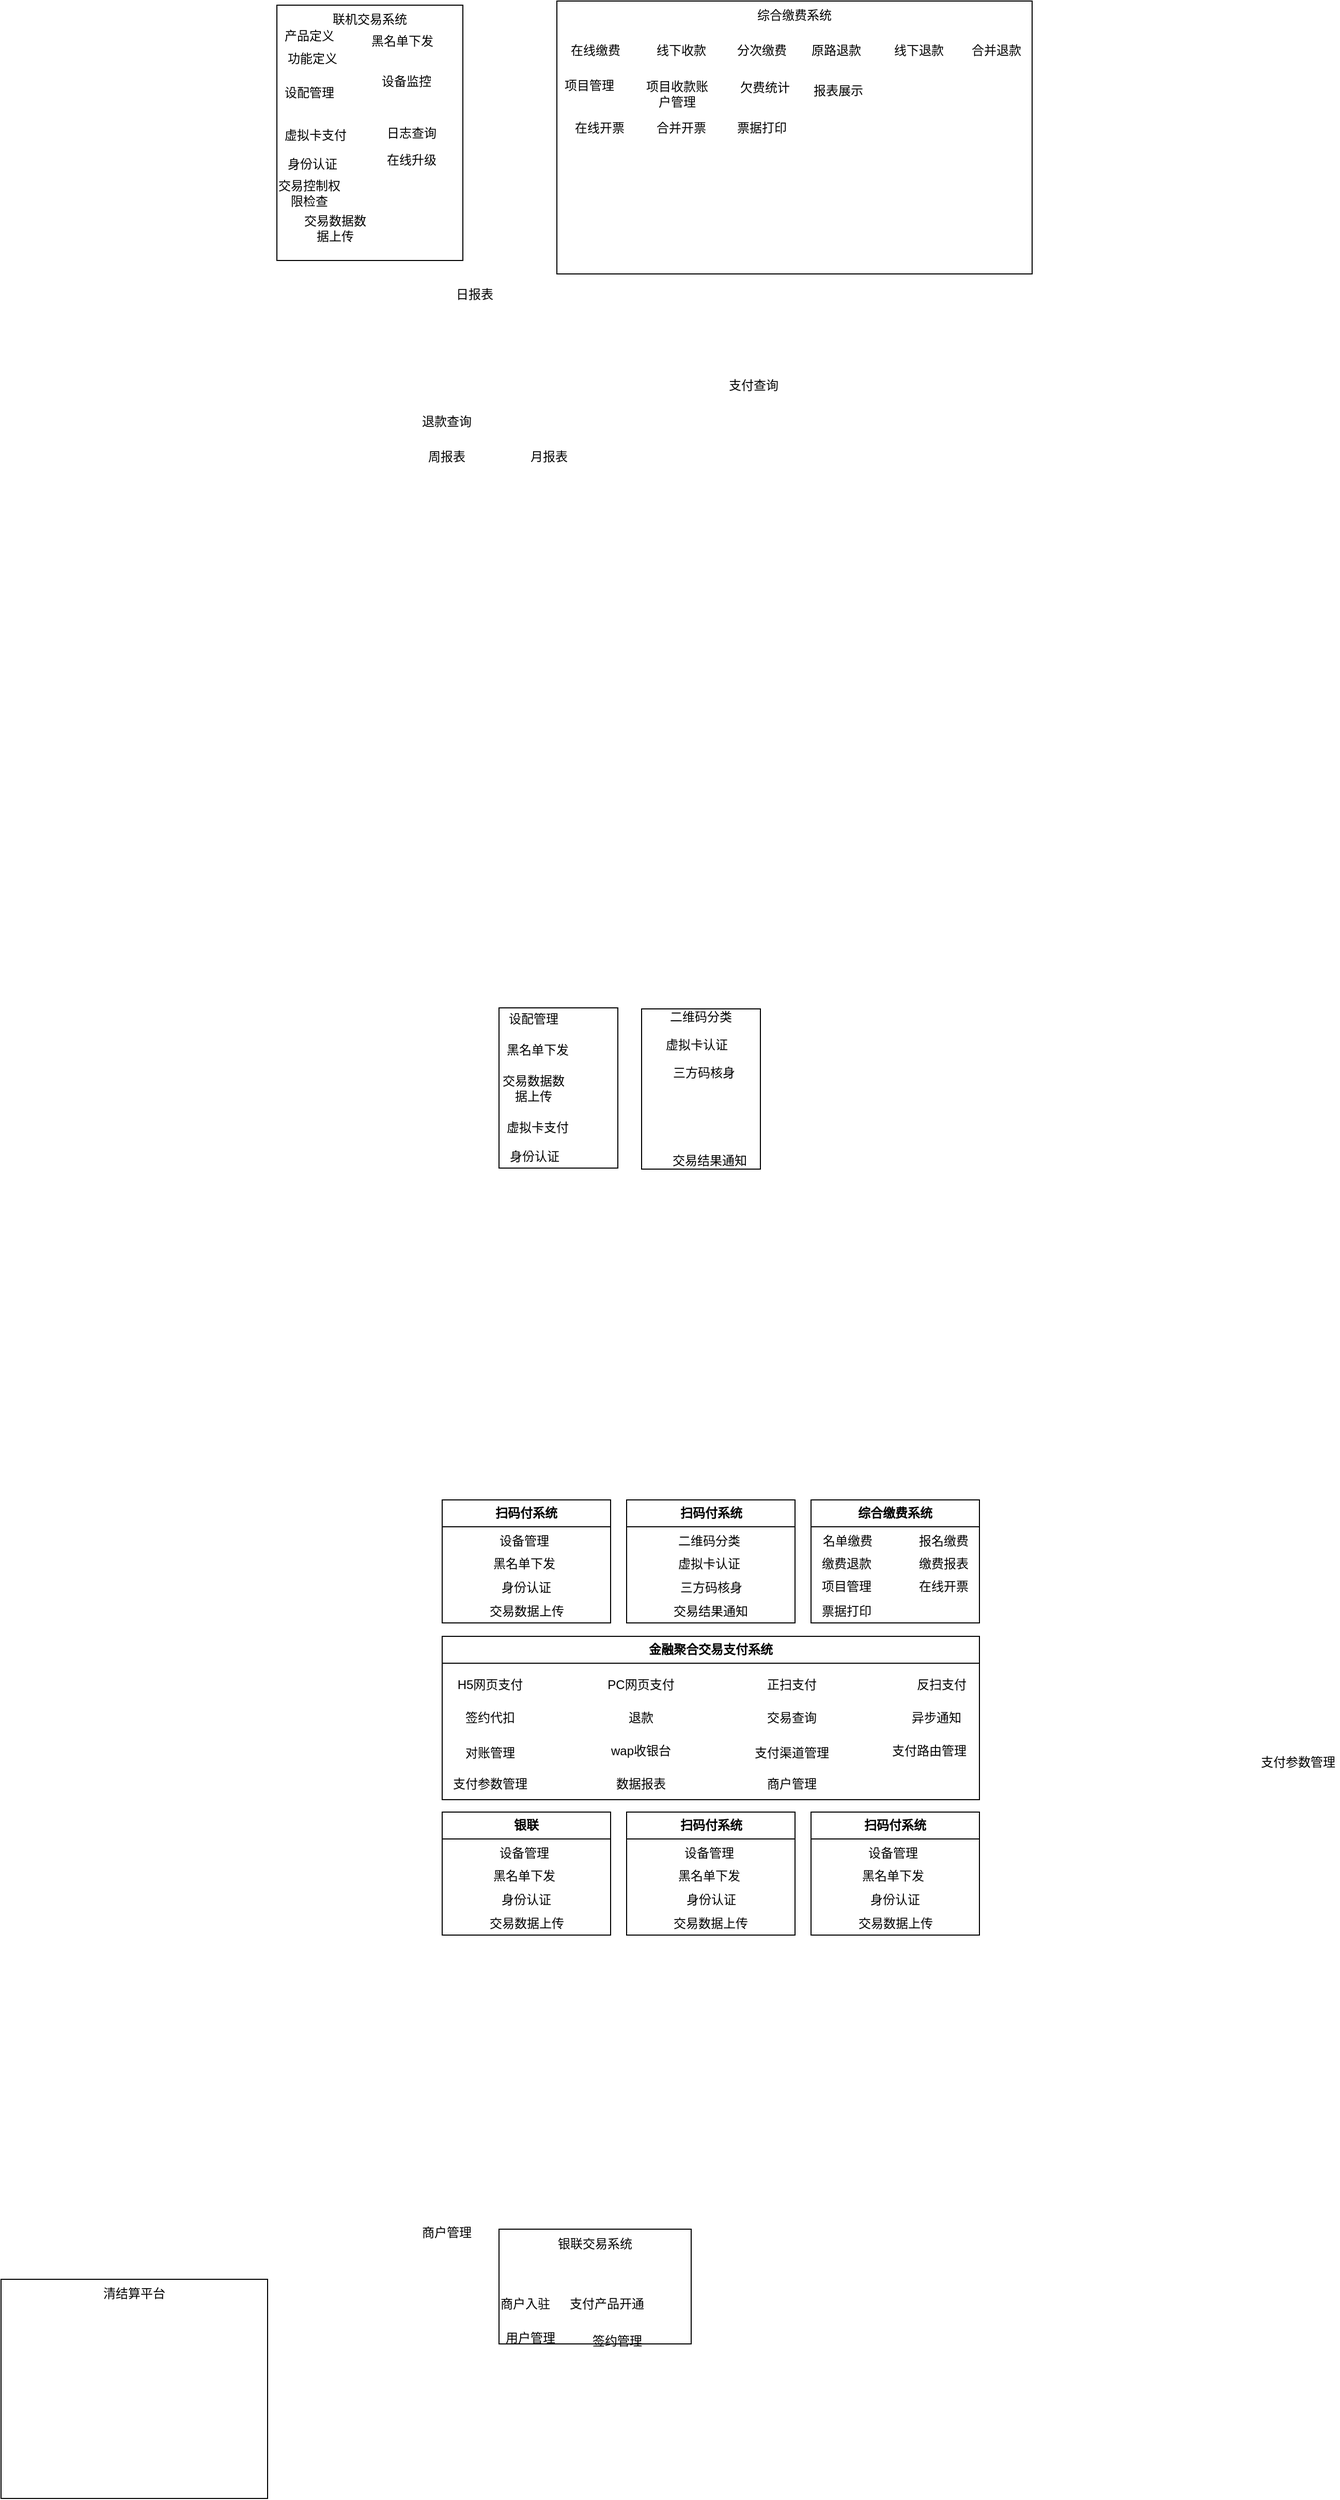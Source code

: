 <mxfile version="13.9.9" type="github">
  <diagram id="DybgV2dMm-oK95CopPqm" name="Page-1">
    <mxGraphModel dx="1752" dy="2850" grid="0" gridSize="10" guides="1" tooltips="1" connect="1" arrows="1" fold="1" page="1" pageScale="1" pageWidth="827" pageHeight="1169" math="0" shadow="0">
      <root>
        <mxCell id="0" />
        <mxCell id="1" parent="0" />
        <mxCell id="xwB1ckmhTEfTMpIk9fc6-127" value="" style="rounded=0;whiteSpace=wrap;html=1;verticalAlign=top;" vertex="1" parent="1">
          <mxGeometry x="434" y="-411" width="115" height="155" as="geometry" />
        </mxCell>
        <mxCell id="T4yJkQ8KHL0_IrTnyPtb-1" value="联机交易系统" style="rounded=0;whiteSpace=wrap;html=1;verticalAlign=top;" parent="1" vertex="1">
          <mxGeometry x="81" y="-1382" width="180" height="247" as="geometry" />
        </mxCell>
        <mxCell id="T4yJkQ8KHL0_IrTnyPtb-2" value="" style="rounded=0;whiteSpace=wrap;html=1;verticalAlign=top;" parent="1" vertex="1">
          <mxGeometry x="241" y="222" width="520" height="132" as="geometry" />
        </mxCell>
        <mxCell id="T4yJkQ8KHL0_IrTnyPtb-3" value="H5网页支付" style="text;html=1;strokeColor=none;fillColor=none;align=center;verticalAlign=middle;whiteSpace=wrap;rounded=0;" parent="1" vertex="1">
          <mxGeometry x="253" y="233" width="69" height="19" as="geometry" />
        </mxCell>
        <mxCell id="xwB1ckmhTEfTMpIk9fc6-2" value="PC网页支付" style="text;html=1;strokeColor=none;fillColor=none;align=center;verticalAlign=middle;whiteSpace=wrap;rounded=0;" vertex="1" parent="1">
          <mxGeometry x="399" y="233" width="69" height="19" as="geometry" />
        </mxCell>
        <mxCell id="xwB1ckmhTEfTMpIk9fc6-3" value="正扫支付" style="text;html=1;strokeColor=none;fillColor=none;align=center;verticalAlign=middle;whiteSpace=wrap;rounded=0;" vertex="1" parent="1">
          <mxGeometry x="545" y="233" width="69" height="19" as="geometry" />
        </mxCell>
        <mxCell id="xwB1ckmhTEfTMpIk9fc6-6" value="wap收银台" style="text;html=1;strokeColor=none;fillColor=none;align=center;verticalAlign=middle;whiteSpace=wrap;rounded=0;" vertex="1" parent="1">
          <mxGeometry x="399" y="297" width="69" height="19" as="geometry" />
        </mxCell>
        <mxCell id="xwB1ckmhTEfTMpIk9fc6-7" value="支付渠道管理" style="text;html=1;strokeColor=none;fillColor=none;align=center;verticalAlign=middle;whiteSpace=wrap;rounded=0;" vertex="1" parent="1">
          <mxGeometry x="540" y="297" width="79" height="23" as="geometry" />
        </mxCell>
        <mxCell id="xwB1ckmhTEfTMpIk9fc6-8" value="对账管理" style="text;html=1;strokeColor=none;fillColor=none;align=center;verticalAlign=middle;whiteSpace=wrap;rounded=0;" vertex="1" parent="1">
          <mxGeometry x="248" y="299" width="79" height="19" as="geometry" />
        </mxCell>
        <mxCell id="xwB1ckmhTEfTMpIk9fc6-9" value="异步通知" style="text;html=1;strokeColor=none;fillColor=none;align=center;verticalAlign=middle;whiteSpace=wrap;rounded=0;" vertex="1" parent="1">
          <mxGeometry x="679.5" y="265" width="79" height="19" as="geometry" />
        </mxCell>
        <mxCell id="xwB1ckmhTEfTMpIk9fc6-10" value="商户管理" style="text;html=1;strokeColor=none;fillColor=none;align=center;verticalAlign=middle;whiteSpace=wrap;rounded=0;" vertex="1" parent="1">
          <mxGeometry x="540" y="329" width="79" height="19" as="geometry" />
        </mxCell>
        <mxCell id="xwB1ckmhTEfTMpIk9fc6-11" value="综合缴费系统" style="rounded=0;whiteSpace=wrap;html=1;verticalAlign=top;" vertex="1" parent="1">
          <mxGeometry x="352" y="-1386" width="460" height="264" as="geometry" />
        </mxCell>
        <mxCell id="xwB1ckmhTEfTMpIk9fc6-26" value="在线开票" style="text;html=1;strokeColor=none;fillColor=none;align=center;verticalAlign=middle;whiteSpace=wrap;rounded=0;" vertex="1" parent="1">
          <mxGeometry x="359" y="-1273" width="69" height="19" as="geometry" />
        </mxCell>
        <mxCell id="xwB1ckmhTEfTMpIk9fc6-27" value="合并开票" style="text;html=1;strokeColor=none;fillColor=none;align=center;verticalAlign=middle;whiteSpace=wrap;rounded=0;" vertex="1" parent="1">
          <mxGeometry x="438" y="-1273" width="69" height="19" as="geometry" />
        </mxCell>
        <mxCell id="xwB1ckmhTEfTMpIk9fc6-30" value="原路退款" style="text;html=1;strokeColor=none;fillColor=none;align=center;verticalAlign=middle;whiteSpace=wrap;rounded=0;" vertex="1" parent="1">
          <mxGeometry x="588" y="-1348" width="69" height="19" as="geometry" />
        </mxCell>
        <mxCell id="xwB1ckmhTEfTMpIk9fc6-32" value="合并退款" style="text;html=1;strokeColor=none;fillColor=none;align=center;verticalAlign=middle;whiteSpace=wrap;rounded=0;" vertex="1" parent="1">
          <mxGeometry x="743" y="-1348" width="69" height="19" as="geometry" />
        </mxCell>
        <mxCell id="xwB1ckmhTEfTMpIk9fc6-34" value="项目管理" style="text;html=1;strokeColor=none;fillColor=none;align=center;verticalAlign=middle;whiteSpace=wrap;rounded=0;" vertex="1" parent="1">
          <mxGeometry x="349" y="-1314" width="69" height="19" as="geometry" />
        </mxCell>
        <mxCell id="xwB1ckmhTEfTMpIk9fc6-35" value="项目收款账户管理" style="text;html=1;strokeColor=none;fillColor=none;align=center;verticalAlign=middle;whiteSpace=wrap;rounded=0;" vertex="1" parent="1">
          <mxGeometry x="433.5" y="-1306" width="69" height="19" as="geometry" />
        </mxCell>
        <mxCell id="xwB1ckmhTEfTMpIk9fc6-37" value="分次缴费" style="text;html=1;strokeColor=none;fillColor=none;align=center;verticalAlign=middle;whiteSpace=wrap;rounded=0;" vertex="1" parent="1">
          <mxGeometry x="516" y="-1348" width="69" height="19" as="geometry" />
        </mxCell>
        <mxCell id="xwB1ckmhTEfTMpIk9fc6-38" value="欠费统计" style="text;html=1;strokeColor=none;fillColor=none;align=center;verticalAlign=middle;whiteSpace=wrap;rounded=0;" vertex="1" parent="1">
          <mxGeometry x="519" y="-1312" width="69" height="19" as="geometry" />
        </mxCell>
        <mxCell id="xwB1ckmhTEfTMpIk9fc6-41" value="银联交易系统" style="rounded=0;whiteSpace=wrap;html=1;verticalAlign=top;" vertex="1" parent="1">
          <mxGeometry x="296" y="769.5" width="186" height="111" as="geometry" />
        </mxCell>
        <mxCell id="xwB1ckmhTEfTMpIk9fc6-42" value="商户入驻" style="text;html=1;strokeColor=none;fillColor=none;align=center;verticalAlign=middle;whiteSpace=wrap;rounded=0;" vertex="1" parent="1">
          <mxGeometry x="282" y="832.5" width="79" height="19" as="geometry" />
        </mxCell>
        <mxCell id="xwB1ckmhTEfTMpIk9fc6-43" value="支付产品开通" style="text;html=1;strokeColor=none;fillColor=none;align=center;verticalAlign=middle;whiteSpace=wrap;rounded=0;" vertex="1" parent="1">
          <mxGeometry x="361" y="832.5" width="79" height="19" as="geometry" />
        </mxCell>
        <mxCell id="xwB1ckmhTEfTMpIk9fc6-44" value="退款" style="text;html=1;strokeColor=none;fillColor=none;align=center;verticalAlign=middle;whiteSpace=wrap;rounded=0;" vertex="1" parent="1">
          <mxGeometry x="394" y="265" width="79" height="19" as="geometry" />
        </mxCell>
        <mxCell id="xwB1ckmhTEfTMpIk9fc6-45" value="退款查询&lt;span style=&quot;color: rgba(0 , 0 , 0 , 0) ; font-family: monospace ; font-size: 0px&quot;&gt;%3CmxGraphModel%3E%3Croot%3E%3CmxCell%20id%3D%220%22%2F%3E%3CmxCell%20id%3D%221%22%20parent%3D%220%22%2F%3E%3CmxCell%20id%3D%222%22%20value%3D%22%E9%80%80%E6%AC%BE%22%20style%3D%22text%3Bhtml%3D1%3BstrokeColor%3Dnone%3BfillColor%3Dnone%3Balign%3Dcenter%3BverticalAlign%3Dmiddle%3BwhiteSpace%3Dwrap%3Brounded%3D0%3B%22%20vertex%3D%221%22%20parent%3D%221%22%3E%3CmxGeometry%20x%3D%22411%22%20y%3D%22384%22%20width%3D%2279%22%20height%3D%2219%22%20as%3D%22geometry%22%2F%3E%3C%2FmxCell%3E%3C%2Froot%3E%3C%2FmxGraphModel%3E&lt;/span&gt;" style="text;html=1;strokeColor=none;fillColor=none;align=center;verticalAlign=middle;whiteSpace=wrap;rounded=0;" vertex="1" parent="1">
          <mxGeometry x="205.5" y="-989" width="79" height="19" as="geometry" />
        </mxCell>
        <mxCell id="xwB1ckmhTEfTMpIk9fc6-46" value="支付查询" style="text;html=1;strokeColor=none;fillColor=none;align=center;verticalAlign=middle;whiteSpace=wrap;rounded=0;" vertex="1" parent="1">
          <mxGeometry x="502.5" y="-1024" width="79" height="19" as="geometry" />
        </mxCell>
        <mxCell id="xwB1ckmhTEfTMpIk9fc6-50" value="签约管理" style="text;html=1;strokeColor=none;fillColor=none;align=center;verticalAlign=middle;whiteSpace=wrap;rounded=0;" vertex="1" parent="1">
          <mxGeometry x="371" y="868.5" width="79" height="19" as="geometry" />
        </mxCell>
        <mxCell id="xwB1ckmhTEfTMpIk9fc6-51" value="用户管理" style="text;html=1;strokeColor=none;fillColor=none;align=center;verticalAlign=middle;whiteSpace=wrap;rounded=0;" vertex="1" parent="1">
          <mxGeometry x="287" y="865.5" width="79" height="19" as="geometry" />
        </mxCell>
        <mxCell id="xwB1ckmhTEfTMpIk9fc6-63" value="清结算平台" style="rounded=0;whiteSpace=wrap;html=1;verticalAlign=top;" vertex="1" parent="1">
          <mxGeometry x="-186" y="818" width="258" height="212" as="geometry" />
        </mxCell>
        <mxCell id="xwB1ckmhTEfTMpIk9fc6-64" value="产品定义" style="text;html=1;strokeColor=none;fillColor=none;align=center;verticalAlign=middle;whiteSpace=wrap;rounded=0;" vertex="1" parent="1">
          <mxGeometry x="78" y="-1362" width="69" height="19" as="geometry" />
        </mxCell>
        <mxCell id="xwB1ckmhTEfTMpIk9fc6-65" value="二维码分类" style="text;html=1;strokeColor=none;fillColor=none;align=center;verticalAlign=middle;whiteSpace=wrap;rounded=0;" vertex="1" parent="1">
          <mxGeometry x="457" y="-413" width="69" height="19" as="geometry" />
        </mxCell>
        <mxCell id="xwB1ckmhTEfTMpIk9fc6-66" value="虚拟卡认证" style="text;html=1;strokeColor=none;fillColor=none;align=center;verticalAlign=middle;whiteSpace=wrap;rounded=0;" vertex="1" parent="1">
          <mxGeometry x="453" y="-386" width="69" height="19" as="geometry" />
        </mxCell>
        <mxCell id="xwB1ckmhTEfTMpIk9fc6-69" value="三方码核身" style="text;html=1;strokeColor=none;fillColor=none;align=center;verticalAlign=middle;whiteSpace=wrap;rounded=0;" vertex="1" parent="1">
          <mxGeometry x="460" y="-359" width="69" height="19" as="geometry" />
        </mxCell>
        <mxCell id="xwB1ckmhTEfTMpIk9fc6-72" value="交易结果通知" style="text;html=1;strokeColor=none;fillColor=none;align=center;verticalAlign=middle;whiteSpace=wrap;rounded=0;" vertex="1" parent="1">
          <mxGeometry x="449" y="-273" width="102" height="18" as="geometry" />
        </mxCell>
        <mxCell id="xwB1ckmhTEfTMpIk9fc6-73" value="功能定义" style="text;html=1;strokeColor=none;fillColor=none;align=center;verticalAlign=middle;whiteSpace=wrap;rounded=0;" vertex="1" parent="1">
          <mxGeometry x="81" y="-1340" width="69" height="19" as="geometry" />
        </mxCell>
        <mxCell id="xwB1ckmhTEfTMpIk9fc6-74" value="设配管理" style="text;html=1;strokeColor=none;fillColor=none;align=center;verticalAlign=middle;whiteSpace=wrap;rounded=0;" vertex="1" parent="1">
          <mxGeometry x="78" y="-1307" width="69" height="19" as="geometry" />
        </mxCell>
        <mxCell id="xwB1ckmhTEfTMpIk9fc6-75" value="虚拟卡支付" style="text;html=1;strokeColor=none;fillColor=none;align=center;verticalAlign=middle;whiteSpace=wrap;rounded=0;" vertex="1" parent="1">
          <mxGeometry x="84" y="-1266" width="69" height="19" as="geometry" />
        </mxCell>
        <mxCell id="xwB1ckmhTEfTMpIk9fc6-76" value="身份认证" style="text;html=1;strokeColor=none;fillColor=none;align=center;verticalAlign=middle;whiteSpace=wrap;rounded=0;" vertex="1" parent="1">
          <mxGeometry x="81" y="-1238" width="69" height="19" as="geometry" />
        </mxCell>
        <mxCell id="xwB1ckmhTEfTMpIk9fc6-77" value="交易控制权限检查" style="text;html=1;strokeColor=none;fillColor=none;align=center;verticalAlign=middle;whiteSpace=wrap;rounded=0;" vertex="1" parent="1">
          <mxGeometry x="78" y="-1210" width="69" height="19" as="geometry" />
        </mxCell>
        <mxCell id="xwB1ckmhTEfTMpIk9fc6-80" value="交易数据数据上传" style="text;html=1;strokeColor=none;fillColor=none;align=center;verticalAlign=middle;whiteSpace=wrap;rounded=0;" vertex="1" parent="1">
          <mxGeometry x="103" y="-1176" width="69" height="19" as="geometry" />
        </mxCell>
        <mxCell id="xwB1ckmhTEfTMpIk9fc6-81" value="黑名单下发" style="text;html=1;strokeColor=none;fillColor=none;align=center;verticalAlign=middle;whiteSpace=wrap;rounded=0;" vertex="1" parent="1">
          <mxGeometry x="168" y="-1357" width="69" height="19" as="geometry" />
        </mxCell>
        <mxCell id="xwB1ckmhTEfTMpIk9fc6-82" value="设备监控" style="text;html=1;strokeColor=none;fillColor=none;align=center;verticalAlign=middle;whiteSpace=wrap;rounded=0;" vertex="1" parent="1">
          <mxGeometry x="172" y="-1318" width="69" height="19" as="geometry" />
        </mxCell>
        <mxCell id="xwB1ckmhTEfTMpIk9fc6-83" value="日志查询" style="text;html=1;strokeColor=none;fillColor=none;align=center;verticalAlign=middle;whiteSpace=wrap;rounded=0;" vertex="1" parent="1">
          <mxGeometry x="177" y="-1268" width="69" height="19" as="geometry" />
        </mxCell>
        <mxCell id="xwB1ckmhTEfTMpIk9fc6-84" value="在线升级" style="text;html=1;strokeColor=none;fillColor=none;align=center;verticalAlign=middle;whiteSpace=wrap;rounded=0;" vertex="1" parent="1">
          <mxGeometry x="177" y="-1242" width="69" height="19" as="geometry" />
        </mxCell>
        <mxCell id="xwB1ckmhTEfTMpIk9fc6-85" value="在线缴费" style="text;html=1;strokeColor=none;fillColor=none;align=center;verticalAlign=middle;whiteSpace=wrap;rounded=0;" vertex="1" parent="1">
          <mxGeometry x="355" y="-1348" width="69" height="19" as="geometry" />
        </mxCell>
        <mxCell id="xwB1ckmhTEfTMpIk9fc6-86" value="线下收款" style="text;html=1;strokeColor=none;fillColor=none;align=center;verticalAlign=middle;whiteSpace=wrap;rounded=0;" vertex="1" parent="1">
          <mxGeometry x="438" y="-1348" width="69" height="19" as="geometry" />
        </mxCell>
        <mxCell id="xwB1ckmhTEfTMpIk9fc6-89" value="线下退款" style="text;html=1;strokeColor=none;fillColor=none;align=center;verticalAlign=middle;whiteSpace=wrap;rounded=0;" vertex="1" parent="1">
          <mxGeometry x="668" y="-1348" width="69" height="19" as="geometry" />
        </mxCell>
        <mxCell id="xwB1ckmhTEfTMpIk9fc6-90" value="票据打印" style="text;html=1;strokeColor=none;fillColor=none;align=center;verticalAlign=middle;whiteSpace=wrap;rounded=0;" vertex="1" parent="1">
          <mxGeometry x="516" y="-1273" width="69" height="19" as="geometry" />
        </mxCell>
        <mxCell id="xwB1ckmhTEfTMpIk9fc6-92" style="edgeStyle=orthogonalEdgeStyle;rounded=0;orthogonalLoop=1;jettySize=auto;html=1;exitX=0.5;exitY=1;exitDx=0;exitDy=0;" edge="1" parent="1" source="xwB1ckmhTEfTMpIk9fc6-38" target="xwB1ckmhTEfTMpIk9fc6-38">
          <mxGeometry relative="1" as="geometry" />
        </mxCell>
        <mxCell id="xwB1ckmhTEfTMpIk9fc6-95" value="报表展示" style="text;html=1;strokeColor=none;fillColor=none;align=center;verticalAlign=middle;whiteSpace=wrap;rounded=0;" vertex="1" parent="1">
          <mxGeometry x="590" y="-1309" width="69" height="19" as="geometry" />
        </mxCell>
        <mxCell id="xwB1ckmhTEfTMpIk9fc6-97" style="edgeStyle=orthogonalEdgeStyle;rounded=0;orthogonalLoop=1;jettySize=auto;html=1;exitX=0.5;exitY=1;exitDx=0;exitDy=0;" edge="1" parent="1" source="xwB1ckmhTEfTMpIk9fc6-2" target="xwB1ckmhTEfTMpIk9fc6-2">
          <mxGeometry relative="1" as="geometry" />
        </mxCell>
        <mxCell id="xwB1ckmhTEfTMpIk9fc6-98" value="支付路由管理" style="text;html=1;strokeColor=none;fillColor=none;align=center;verticalAlign=middle;whiteSpace=wrap;rounded=0;" vertex="1" parent="1">
          <mxGeometry x="673" y="297" width="79" height="19" as="geometry" />
        </mxCell>
        <mxCell id="xwB1ckmhTEfTMpIk9fc6-99" value="支付参数管理" style="text;html=1;strokeColor=none;fillColor=none;align=center;verticalAlign=middle;whiteSpace=wrap;rounded=0;" vertex="1" parent="1">
          <mxGeometry x="1030" y="308" width="79" height="19" as="geometry" />
        </mxCell>
        <mxCell id="xwB1ckmhTEfTMpIk9fc6-105" value="日报表" style="text;html=1;strokeColor=none;fillColor=none;align=center;verticalAlign=middle;whiteSpace=wrap;rounded=0;" vertex="1" parent="1">
          <mxGeometry x="232.5" y="-1112" width="79" height="19" as="geometry" />
        </mxCell>
        <mxCell id="xwB1ckmhTEfTMpIk9fc6-106" value="周报表" style="text;html=1;strokeColor=none;fillColor=none;align=center;verticalAlign=middle;whiteSpace=wrap;rounded=0;" vertex="1" parent="1">
          <mxGeometry x="205.5" y="-955" width="79" height="19" as="geometry" />
        </mxCell>
        <mxCell id="xwB1ckmhTEfTMpIk9fc6-107" value="月报表" style="text;html=1;strokeColor=none;fillColor=none;align=center;verticalAlign=middle;whiteSpace=wrap;rounded=0;" vertex="1" parent="1">
          <mxGeometry x="304.5" y="-955" width="79" height="19" as="geometry" />
        </mxCell>
        <mxCell id="xwB1ckmhTEfTMpIk9fc6-111" value="交易查询" style="text;html=1;strokeColor=none;fillColor=none;align=center;verticalAlign=middle;whiteSpace=wrap;rounded=0;" vertex="1" parent="1">
          <mxGeometry x="540" y="265" width="79" height="19" as="geometry" />
        </mxCell>
        <mxCell id="xwB1ckmhTEfTMpIk9fc6-114" value="" style="rounded=0;whiteSpace=wrap;html=1;verticalAlign=top;" vertex="1" parent="1">
          <mxGeometry x="296" y="-412" width="115" height="155" as="geometry" />
        </mxCell>
        <mxCell id="xwB1ckmhTEfTMpIk9fc6-117" value="设配管理" style="text;html=1;strokeColor=none;fillColor=none;align=center;verticalAlign=middle;whiteSpace=wrap;rounded=0;" vertex="1" parent="1">
          <mxGeometry x="295" y="-411" width="69" height="19" as="geometry" />
        </mxCell>
        <mxCell id="xwB1ckmhTEfTMpIk9fc6-118" value="虚拟卡支付" style="text;html=1;strokeColor=none;fillColor=none;align=center;verticalAlign=middle;whiteSpace=wrap;rounded=0;" vertex="1" parent="1">
          <mxGeometry x="299" y="-306" width="69" height="19" as="geometry" />
        </mxCell>
        <mxCell id="xwB1ckmhTEfTMpIk9fc6-119" value="身份认证" style="text;html=1;strokeColor=none;fillColor=none;align=center;verticalAlign=middle;whiteSpace=wrap;rounded=0;" vertex="1" parent="1">
          <mxGeometry x="296" y="-278" width="69" height="19" as="geometry" />
        </mxCell>
        <mxCell id="xwB1ckmhTEfTMpIk9fc6-121" value="交易数据数据上传" style="text;html=1;strokeColor=none;fillColor=none;align=center;verticalAlign=middle;whiteSpace=wrap;rounded=0;" vertex="1" parent="1">
          <mxGeometry x="295" y="-343.5" width="69" height="19" as="geometry" />
        </mxCell>
        <mxCell id="xwB1ckmhTEfTMpIk9fc6-122" value="黑名单下发" style="text;html=1;strokeColor=none;fillColor=none;align=center;verticalAlign=middle;whiteSpace=wrap;rounded=0;" vertex="1" parent="1">
          <mxGeometry x="299" y="-381" width="69" height="19" as="geometry" />
        </mxCell>
        <mxCell id="xwB1ckmhTEfTMpIk9fc6-128" value="" style="rounded=0;whiteSpace=wrap;html=1;verticalAlign=top;" vertex="1" parent="1">
          <mxGeometry x="598" y="90" width="163" height="93" as="geometry" />
        </mxCell>
        <mxCell id="xwB1ckmhTEfTMpIk9fc6-129" value="在线开票" style="text;html=1;strokeColor=none;fillColor=none;align=center;verticalAlign=middle;whiteSpace=wrap;rounded=0;" vertex="1" parent="1">
          <mxGeometry x="692" y="138" width="69" height="19" as="geometry" />
        </mxCell>
        <mxCell id="xwB1ckmhTEfTMpIk9fc6-133" value="项目管理" style="text;html=1;strokeColor=none;fillColor=none;align=center;verticalAlign=middle;whiteSpace=wrap;rounded=0;" vertex="1" parent="1">
          <mxGeometry x="597.5" y="138" width="69" height="19" as="geometry" />
        </mxCell>
        <mxCell id="xwB1ckmhTEfTMpIk9fc6-135" value="缴费退款" style="text;html=1;strokeColor=none;fillColor=none;align=center;verticalAlign=middle;whiteSpace=wrap;rounded=0;" vertex="1" parent="1">
          <mxGeometry x="597.5" y="116" width="69" height="19" as="geometry" />
        </mxCell>
        <mxCell id="xwB1ckmhTEfTMpIk9fc6-137" value="名单缴费" style="text;html=1;strokeColor=none;fillColor=none;align=center;verticalAlign=middle;whiteSpace=wrap;rounded=0;" vertex="1" parent="1">
          <mxGeometry x="599" y="94" width="69" height="19" as="geometry" />
        </mxCell>
        <mxCell id="xwB1ckmhTEfTMpIk9fc6-140" value="票据打印" style="text;html=1;strokeColor=none;fillColor=none;align=center;verticalAlign=middle;whiteSpace=wrap;rounded=0;" vertex="1" parent="1">
          <mxGeometry x="597.5" y="162" width="69" height="19" as="geometry" />
        </mxCell>
        <mxCell id="xwB1ckmhTEfTMpIk9fc6-141" style="edgeStyle=orthogonalEdgeStyle;rounded=0;orthogonalLoop=1;jettySize=auto;html=1;exitX=0.5;exitY=1;exitDx=0;exitDy=0;" edge="1" parent="1">
          <mxGeometry relative="1" as="geometry">
            <mxPoint x="947.5" y="-164" as="sourcePoint" />
            <mxPoint x="947.5" y="-164" as="targetPoint" />
          </mxGeometry>
        </mxCell>
        <mxCell id="xwB1ckmhTEfTMpIk9fc6-142" value="缴费报表" style="text;html=1;strokeColor=none;fillColor=none;align=center;verticalAlign=middle;whiteSpace=wrap;rounded=0;" vertex="1" parent="1">
          <mxGeometry x="692" y="116" width="69" height="19" as="geometry" />
        </mxCell>
        <mxCell id="xwB1ckmhTEfTMpIk9fc6-161" value="数据报表" style="text;html=1;strokeColor=none;fillColor=none;align=center;verticalAlign=middle;whiteSpace=wrap;rounded=0;" vertex="1" parent="1">
          <mxGeometry x="394" y="329" width="79" height="19" as="geometry" />
        </mxCell>
        <mxCell id="xwB1ckmhTEfTMpIk9fc6-167" value="支付参数管理" style="text;html=1;strokeColor=none;fillColor=none;align=center;verticalAlign=middle;whiteSpace=wrap;rounded=0;" vertex="1" parent="1">
          <mxGeometry x="248" y="329" width="79" height="19" as="geometry" />
        </mxCell>
        <mxCell id="xwB1ckmhTEfTMpIk9fc6-168" value="商户管理" style="text;html=1;strokeColor=none;fillColor=none;align=center;verticalAlign=middle;whiteSpace=wrap;rounded=0;" vertex="1" parent="1">
          <mxGeometry x="206" y="763" width="79" height="19" as="geometry" />
        </mxCell>
        <mxCell id="xwB1ckmhTEfTMpIk9fc6-178" value="综合缴费系统" style="rounded=0;whiteSpace=wrap;html=1;fontStyle=1" vertex="1" parent="1">
          <mxGeometry x="598" y="64" width="163" height="26" as="geometry" />
        </mxCell>
        <mxCell id="xwB1ckmhTEfTMpIk9fc6-181" value="报名缴费" style="text;html=1;strokeColor=none;fillColor=none;align=center;verticalAlign=middle;whiteSpace=wrap;rounded=0;" vertex="1" parent="1">
          <mxGeometry x="692" y="94" width="69" height="19" as="geometry" />
        </mxCell>
        <mxCell id="xwB1ckmhTEfTMpIk9fc6-188" value="" style="rounded=0;whiteSpace=wrap;html=1;verticalAlign=top;" vertex="1" parent="1">
          <mxGeometry x="419.5" y="90" width="163" height="93" as="geometry" />
        </mxCell>
        <mxCell id="xwB1ckmhTEfTMpIk9fc6-191" value="三方码核身" style="text;html=1;strokeColor=none;fillColor=none;align=center;verticalAlign=middle;whiteSpace=wrap;rounded=0;" vertex="1" parent="1">
          <mxGeometry x="466.5" y="139" width="69" height="19" as="geometry" />
        </mxCell>
        <mxCell id="xwB1ckmhTEfTMpIk9fc6-192" value="二维码分类" style="text;html=1;strokeColor=none;fillColor=none;align=center;verticalAlign=middle;whiteSpace=wrap;rounded=0;" vertex="1" parent="1">
          <mxGeometry x="464.5" y="94" width="69" height="19" as="geometry" />
        </mxCell>
        <mxCell id="xwB1ckmhTEfTMpIk9fc6-194" value="交易结果通知" style="text;html=1;strokeColor=none;fillColor=none;align=center;verticalAlign=middle;whiteSpace=wrap;rounded=0;" vertex="1" parent="1">
          <mxGeometry x="461" y="162" width="80" height="19" as="geometry" />
        </mxCell>
        <mxCell id="xwB1ckmhTEfTMpIk9fc6-195" value="扫码付系统" style="rounded=0;whiteSpace=wrap;html=1;fontStyle=1" vertex="1" parent="1">
          <mxGeometry x="419.5" y="64" width="163" height="26" as="geometry" />
        </mxCell>
        <mxCell id="xwB1ckmhTEfTMpIk9fc6-196" value="虚拟卡认证" style="text;html=1;strokeColor=none;fillColor=none;align=center;verticalAlign=middle;whiteSpace=wrap;rounded=0;" vertex="1" parent="1">
          <mxGeometry x="464.5" y="116" width="69" height="19" as="geometry" />
        </mxCell>
        <mxCell id="xwB1ckmhTEfTMpIk9fc6-200" value="" style="rounded=0;whiteSpace=wrap;html=1;verticalAlign=top;" vertex="1" parent="1">
          <mxGeometry x="241" y="90" width="163" height="93" as="geometry" />
        </mxCell>
        <mxCell id="xwB1ckmhTEfTMpIk9fc6-201" value="身份认证" style="text;html=1;strokeColor=none;fillColor=none;align=center;verticalAlign=middle;whiteSpace=wrap;rounded=0;" vertex="1" parent="1">
          <mxGeometry x="288" y="139" width="69" height="19" as="geometry" />
        </mxCell>
        <mxCell id="xwB1ckmhTEfTMpIk9fc6-202" value="设备管理" style="text;html=1;strokeColor=none;fillColor=none;align=center;verticalAlign=middle;whiteSpace=wrap;rounded=0;" vertex="1" parent="1">
          <mxGeometry x="286" y="94" width="69" height="19" as="geometry" />
        </mxCell>
        <mxCell id="xwB1ckmhTEfTMpIk9fc6-203" value="交易数据上传" style="text;html=1;strokeColor=none;fillColor=none;align=center;verticalAlign=middle;whiteSpace=wrap;rounded=0;" vertex="1" parent="1">
          <mxGeometry x="282.5" y="162" width="80" height="19" as="geometry" />
        </mxCell>
        <mxCell id="xwB1ckmhTEfTMpIk9fc6-204" value="扫码付系统" style="rounded=0;whiteSpace=wrap;html=1;fontStyle=1" vertex="1" parent="1">
          <mxGeometry x="241" y="64" width="163" height="26" as="geometry" />
        </mxCell>
        <mxCell id="xwB1ckmhTEfTMpIk9fc6-205" value="黑名单下发" style="text;html=1;strokeColor=none;fillColor=none;align=center;verticalAlign=middle;whiteSpace=wrap;rounded=0;" vertex="1" parent="1">
          <mxGeometry x="286" y="116" width="69" height="19" as="geometry" />
        </mxCell>
        <mxCell id="xwB1ckmhTEfTMpIk9fc6-220" value="金融聚合交易支付系统" style="rounded=0;whiteSpace=wrap;html=1;fontStyle=1" vertex="1" parent="1">
          <mxGeometry x="241" y="196" width="520" height="26" as="geometry" />
        </mxCell>
        <mxCell id="xwB1ckmhTEfTMpIk9fc6-221" value="反扫支付" style="text;html=1;strokeColor=none;fillColor=none;align=center;verticalAlign=middle;whiteSpace=wrap;rounded=0;" vertex="1" parent="1">
          <mxGeometry x="689.5" y="233" width="69" height="19" as="geometry" />
        </mxCell>
        <mxCell id="xwB1ckmhTEfTMpIk9fc6-223" value="签约代扣" style="text;html=1;strokeColor=none;fillColor=none;align=center;verticalAlign=middle;whiteSpace=wrap;rounded=0;" vertex="1" parent="1">
          <mxGeometry x="248" y="265" width="79" height="19" as="geometry" />
        </mxCell>
        <mxCell id="xwB1ckmhTEfTMpIk9fc6-227" style="edgeStyle=orthogonalEdgeStyle;rounded=0;orthogonalLoop=1;jettySize=auto;html=1;exitX=0.5;exitY=1;exitDx=0;exitDy=0;" edge="1" parent="1" source="xwB1ckmhTEfTMpIk9fc6-223" target="xwB1ckmhTEfTMpIk9fc6-223">
          <mxGeometry relative="1" as="geometry" />
        </mxCell>
        <mxCell id="xwB1ckmhTEfTMpIk9fc6-228" value="" style="rounded=0;whiteSpace=wrap;html=1;verticalAlign=top;" vertex="1" parent="1">
          <mxGeometry x="241" y="392" width="163" height="93" as="geometry" />
        </mxCell>
        <mxCell id="xwB1ckmhTEfTMpIk9fc6-229" value="身份认证" style="text;html=1;strokeColor=none;fillColor=none;align=center;verticalAlign=middle;whiteSpace=wrap;rounded=0;" vertex="1" parent="1">
          <mxGeometry x="288" y="441" width="69" height="19" as="geometry" />
        </mxCell>
        <mxCell id="xwB1ckmhTEfTMpIk9fc6-230" value="设备管理" style="text;html=1;strokeColor=none;fillColor=none;align=center;verticalAlign=middle;whiteSpace=wrap;rounded=0;" vertex="1" parent="1">
          <mxGeometry x="286" y="396" width="69" height="19" as="geometry" />
        </mxCell>
        <mxCell id="xwB1ckmhTEfTMpIk9fc6-231" value="交易数据上传" style="text;html=1;strokeColor=none;fillColor=none;align=center;verticalAlign=middle;whiteSpace=wrap;rounded=0;" vertex="1" parent="1">
          <mxGeometry x="282.5" y="464" width="80" height="19" as="geometry" />
        </mxCell>
        <mxCell id="xwB1ckmhTEfTMpIk9fc6-232" value="银联" style="rounded=0;whiteSpace=wrap;html=1;fontStyle=1" vertex="1" parent="1">
          <mxGeometry x="241" y="366" width="163" height="26" as="geometry" />
        </mxCell>
        <mxCell id="xwB1ckmhTEfTMpIk9fc6-233" value="黑名单下发" style="text;html=1;strokeColor=none;fillColor=none;align=center;verticalAlign=middle;whiteSpace=wrap;rounded=0;" vertex="1" parent="1">
          <mxGeometry x="286" y="418" width="69" height="19" as="geometry" />
        </mxCell>
        <mxCell id="xwB1ckmhTEfTMpIk9fc6-234" value="" style="rounded=0;whiteSpace=wrap;html=1;verticalAlign=top;" vertex="1" parent="1">
          <mxGeometry x="419.5" y="392" width="163" height="93" as="geometry" />
        </mxCell>
        <mxCell id="xwB1ckmhTEfTMpIk9fc6-235" value="身份认证" style="text;html=1;strokeColor=none;fillColor=none;align=center;verticalAlign=middle;whiteSpace=wrap;rounded=0;" vertex="1" parent="1">
          <mxGeometry x="466.5" y="441" width="69" height="19" as="geometry" />
        </mxCell>
        <mxCell id="xwB1ckmhTEfTMpIk9fc6-236" value="设备管理" style="text;html=1;strokeColor=none;fillColor=none;align=center;verticalAlign=middle;whiteSpace=wrap;rounded=0;" vertex="1" parent="1">
          <mxGeometry x="464.5" y="396" width="69" height="19" as="geometry" />
        </mxCell>
        <mxCell id="xwB1ckmhTEfTMpIk9fc6-237" value="交易数据上传" style="text;html=1;strokeColor=none;fillColor=none;align=center;verticalAlign=middle;whiteSpace=wrap;rounded=0;" vertex="1" parent="1">
          <mxGeometry x="461" y="464" width="80" height="19" as="geometry" />
        </mxCell>
        <mxCell id="xwB1ckmhTEfTMpIk9fc6-238" value="扫码付系统" style="rounded=0;whiteSpace=wrap;html=1;fontStyle=1" vertex="1" parent="1">
          <mxGeometry x="419.5" y="366" width="163" height="26" as="geometry" />
        </mxCell>
        <mxCell id="xwB1ckmhTEfTMpIk9fc6-239" value="黑名单下发" style="text;html=1;strokeColor=none;fillColor=none;align=center;verticalAlign=middle;whiteSpace=wrap;rounded=0;" vertex="1" parent="1">
          <mxGeometry x="464.5" y="418" width="69" height="19" as="geometry" />
        </mxCell>
        <mxCell id="xwB1ckmhTEfTMpIk9fc6-240" value="" style="rounded=0;whiteSpace=wrap;html=1;verticalAlign=top;" vertex="1" parent="1">
          <mxGeometry x="598" y="392" width="163" height="93" as="geometry" />
        </mxCell>
        <mxCell id="xwB1ckmhTEfTMpIk9fc6-241" value="身份认证" style="text;html=1;strokeColor=none;fillColor=none;align=center;verticalAlign=middle;whiteSpace=wrap;rounded=0;" vertex="1" parent="1">
          <mxGeometry x="645" y="441" width="69" height="19" as="geometry" />
        </mxCell>
        <mxCell id="xwB1ckmhTEfTMpIk9fc6-242" value="设备管理" style="text;html=1;strokeColor=none;fillColor=none;align=center;verticalAlign=middle;whiteSpace=wrap;rounded=0;" vertex="1" parent="1">
          <mxGeometry x="643" y="396" width="69" height="19" as="geometry" />
        </mxCell>
        <mxCell id="xwB1ckmhTEfTMpIk9fc6-243" value="交易数据上传" style="text;html=1;strokeColor=none;fillColor=none;align=center;verticalAlign=middle;whiteSpace=wrap;rounded=0;" vertex="1" parent="1">
          <mxGeometry x="639.5" y="464" width="80" height="19" as="geometry" />
        </mxCell>
        <mxCell id="xwB1ckmhTEfTMpIk9fc6-244" value="扫码付系统" style="rounded=0;whiteSpace=wrap;html=1;fontStyle=1" vertex="1" parent="1">
          <mxGeometry x="598" y="366" width="163" height="26" as="geometry" />
        </mxCell>
        <mxCell id="xwB1ckmhTEfTMpIk9fc6-245" value="黑名单下发" style="text;html=1;strokeColor=none;fillColor=none;align=center;verticalAlign=middle;whiteSpace=wrap;rounded=0;" vertex="1" parent="1">
          <mxGeometry x="643" y="418" width="69" height="19" as="geometry" />
        </mxCell>
      </root>
    </mxGraphModel>
  </diagram>
</mxfile>
